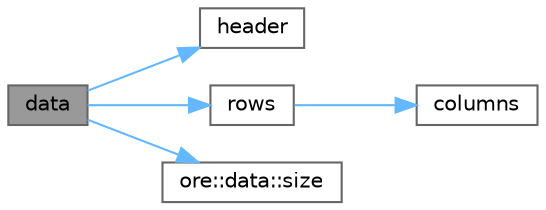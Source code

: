 digraph "data"
{
 // INTERACTIVE_SVG=YES
 // LATEX_PDF_SIZE
  bgcolor="transparent";
  edge [fontname=Helvetica,fontsize=10,labelfontname=Helvetica,labelfontsize=10];
  node [fontname=Helvetica,fontsize=10,shape=box,height=0.2,width=0.4];
  rankdir="LR";
  Node1 [label="data",height=0.2,width=0.4,color="gray40", fillcolor="grey60", style="filled", fontcolor="black",tooltip="Returns the data."];
  Node1 -> Node2 [color="steelblue1",style="solid"];
  Node2 [label="header",height=0.2,width=0.4,color="grey40", fillcolor="white", style="filled",URL="$classore_1_1data_1_1_in_memory_report.html#a5b19a6c0c51dc7d1abc59a1a2300bc35",tooltip=" "];
  Node1 -> Node3 [color="steelblue1",style="solid"];
  Node3 [label="rows",height=0.2,width=0.4,color="grey40", fillcolor="white", style="filled",URL="$classore_1_1data_1_1_in_memory_report.html#a74da223ed3bde38f5e9f6822f6cacfbe",tooltip=" "];
  Node3 -> Node4 [color="steelblue1",style="solid"];
  Node4 [label="columns",height=0.2,width=0.4,color="grey40", fillcolor="white", style="filled",URL="$classore_1_1data_1_1_in_memory_report.html#a86a771d47cf764c4ef43aab250442fda",tooltip=" "];
  Node1 -> Node5 [color="steelblue1",style="solid"];
  Node5 [label="ore::data::size",height=0.2,width=0.4,color="grey40", fillcolor="white", style="filled",URL="$namespaceore_1_1data.html#a777e216dee6069b548bb87da7152699e",tooltip=" "];
}
